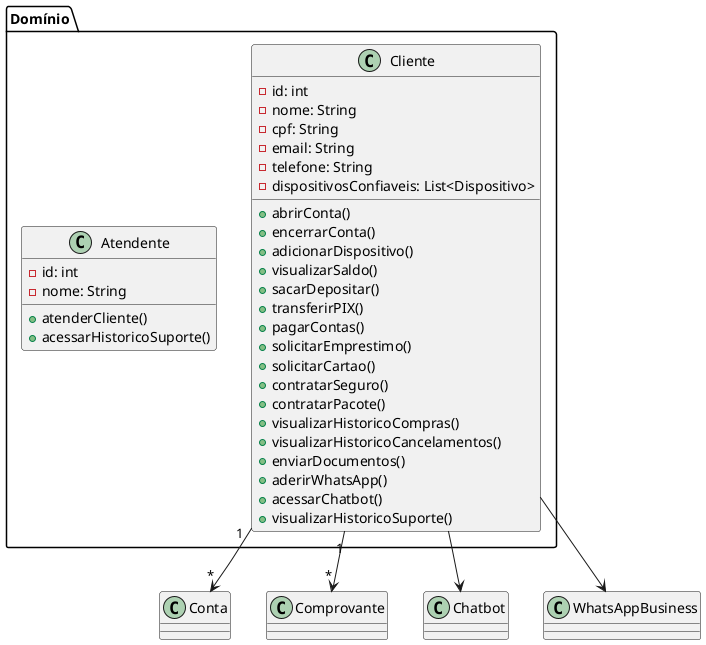 @startuml dominio

package "Domínio" {
  class Cliente {
    - id: int
    - nome: String
    - cpf: String
    - email: String
    - telefone: String
    - dispositivosConfiaveis: List<Dispositivo>
    + abrirConta()
    + encerrarConta()
    + adicionarDispositivo()
    + visualizarSaldo()
    + sacarDepositar()
    + transferirPIX()
    + pagarContas()
    + solicitarEmprestimo()
    + solicitarCartao()
    + contratarSeguro()
    + contratarPacote()
    + visualizarHistoricoCompras()
    + visualizarHistoricoCancelamentos()
    + enviarDocumentos()
    + aderirWhatsApp()
    + acessarChatbot()
    + visualizarHistoricoSuporte()
  }

  class Atendente {
    - id: int
    - nome: String
    + atenderCliente()
    + acessarHistoricoSuporte()
  }
}

Cliente "1" --> "*" Conta
Cliente "1" --> "*" Comprovante
Cliente --> Chatbot
Cliente --> WhatsAppBusiness

@enduml
